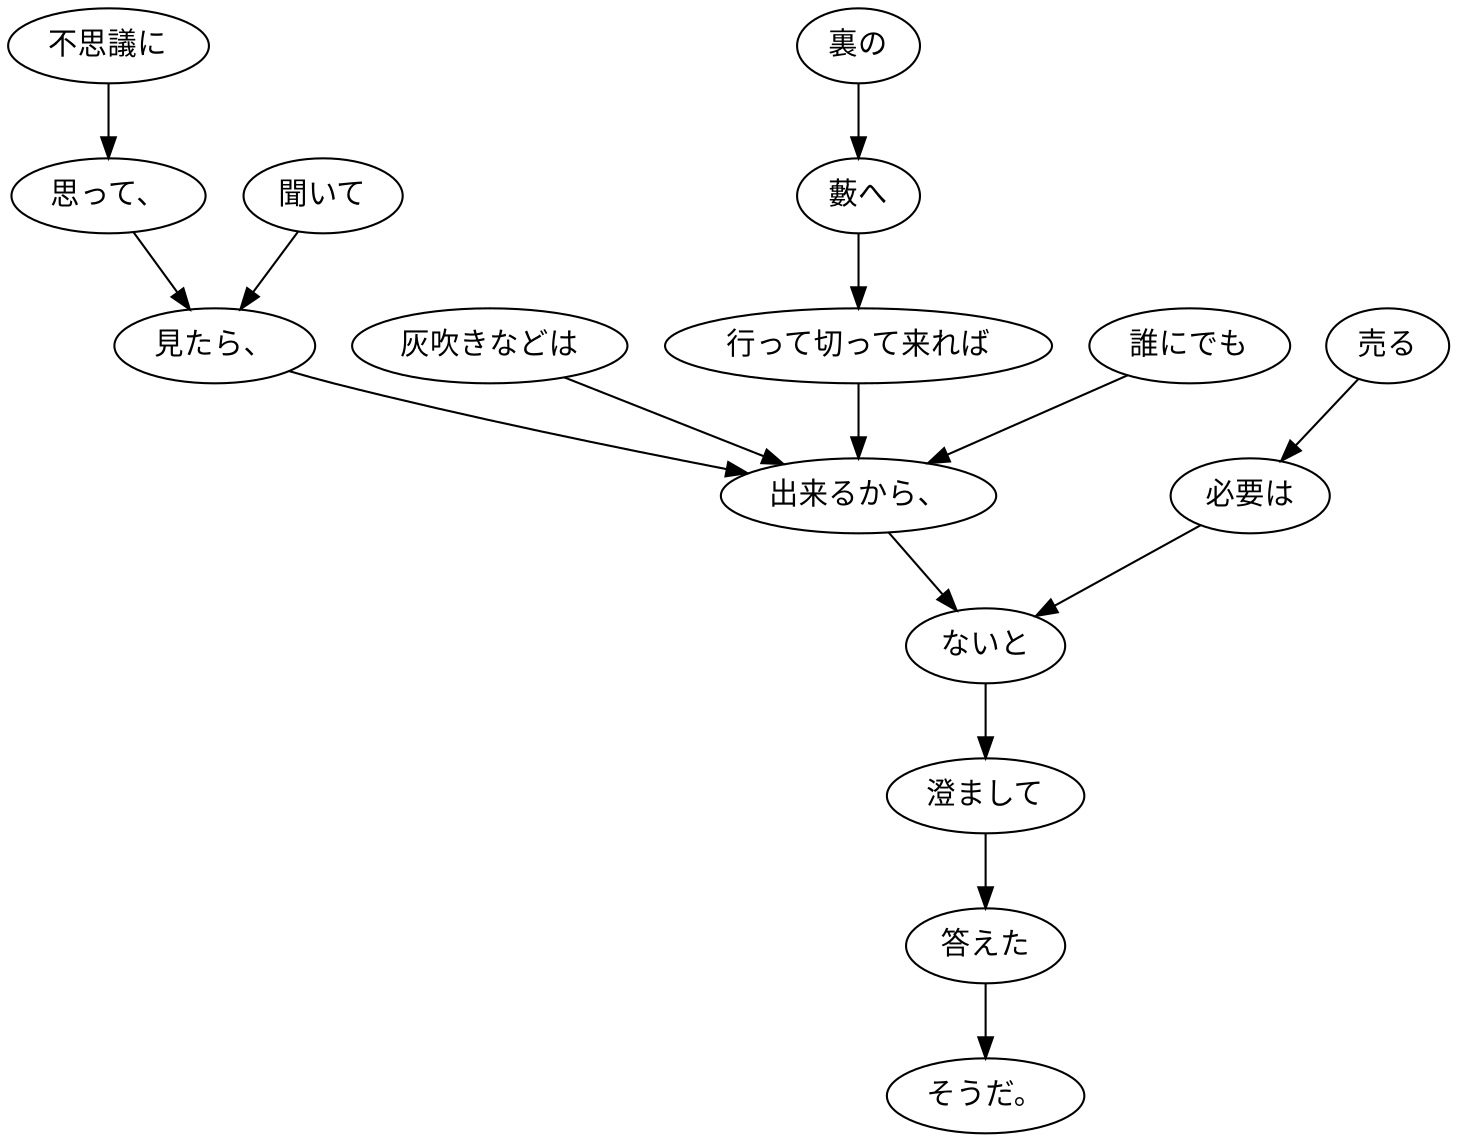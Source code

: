 digraph graph7818 {
	node0 [label="不思議に"];
	node1 [label="思って、"];
	node2 [label="聞いて"];
	node3 [label="見たら、"];
	node4 [label="灰吹きなどは"];
	node5 [label="裏の"];
	node6 [label="藪へ"];
	node7 [label="行って切って来れば"];
	node8 [label="誰にでも"];
	node9 [label="出来るから、"];
	node10 [label="売る"];
	node11 [label="必要は"];
	node12 [label="ないと"];
	node13 [label="澄まして"];
	node14 [label="答えた"];
	node15 [label="そうだ。"];
	node0 -> node1;
	node1 -> node3;
	node2 -> node3;
	node3 -> node9;
	node4 -> node9;
	node5 -> node6;
	node6 -> node7;
	node7 -> node9;
	node8 -> node9;
	node9 -> node12;
	node10 -> node11;
	node11 -> node12;
	node12 -> node13;
	node13 -> node14;
	node14 -> node15;
}
